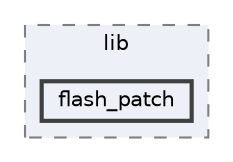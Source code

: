 digraph "build/modules/nrf/lib/flash_patch"
{
 // LATEX_PDF_SIZE
  bgcolor="transparent";
  edge [fontname=Helvetica,fontsize=10,labelfontname=Helvetica,labelfontsize=10];
  node [fontname=Helvetica,fontsize=10,shape=box,height=0.2,width=0.4];
  compound=true
  subgraph clusterdir_6436b79c7fa5cd474f68bdf7064e82ba {
    graph [ bgcolor="#edf0f7", pencolor="grey50", label="lib", fontname=Helvetica,fontsize=10 style="filled,dashed", URL="dir_6436b79c7fa5cd474f68bdf7064e82ba.html",tooltip=""]
  dir_e6b273315b5d4e75e4a7ed4dd33197c1 [label="flash_patch", fillcolor="#edf0f7", color="grey25", style="filled,bold", URL="dir_e6b273315b5d4e75e4a7ed4dd33197c1.html",tooltip=""];
  }
}
